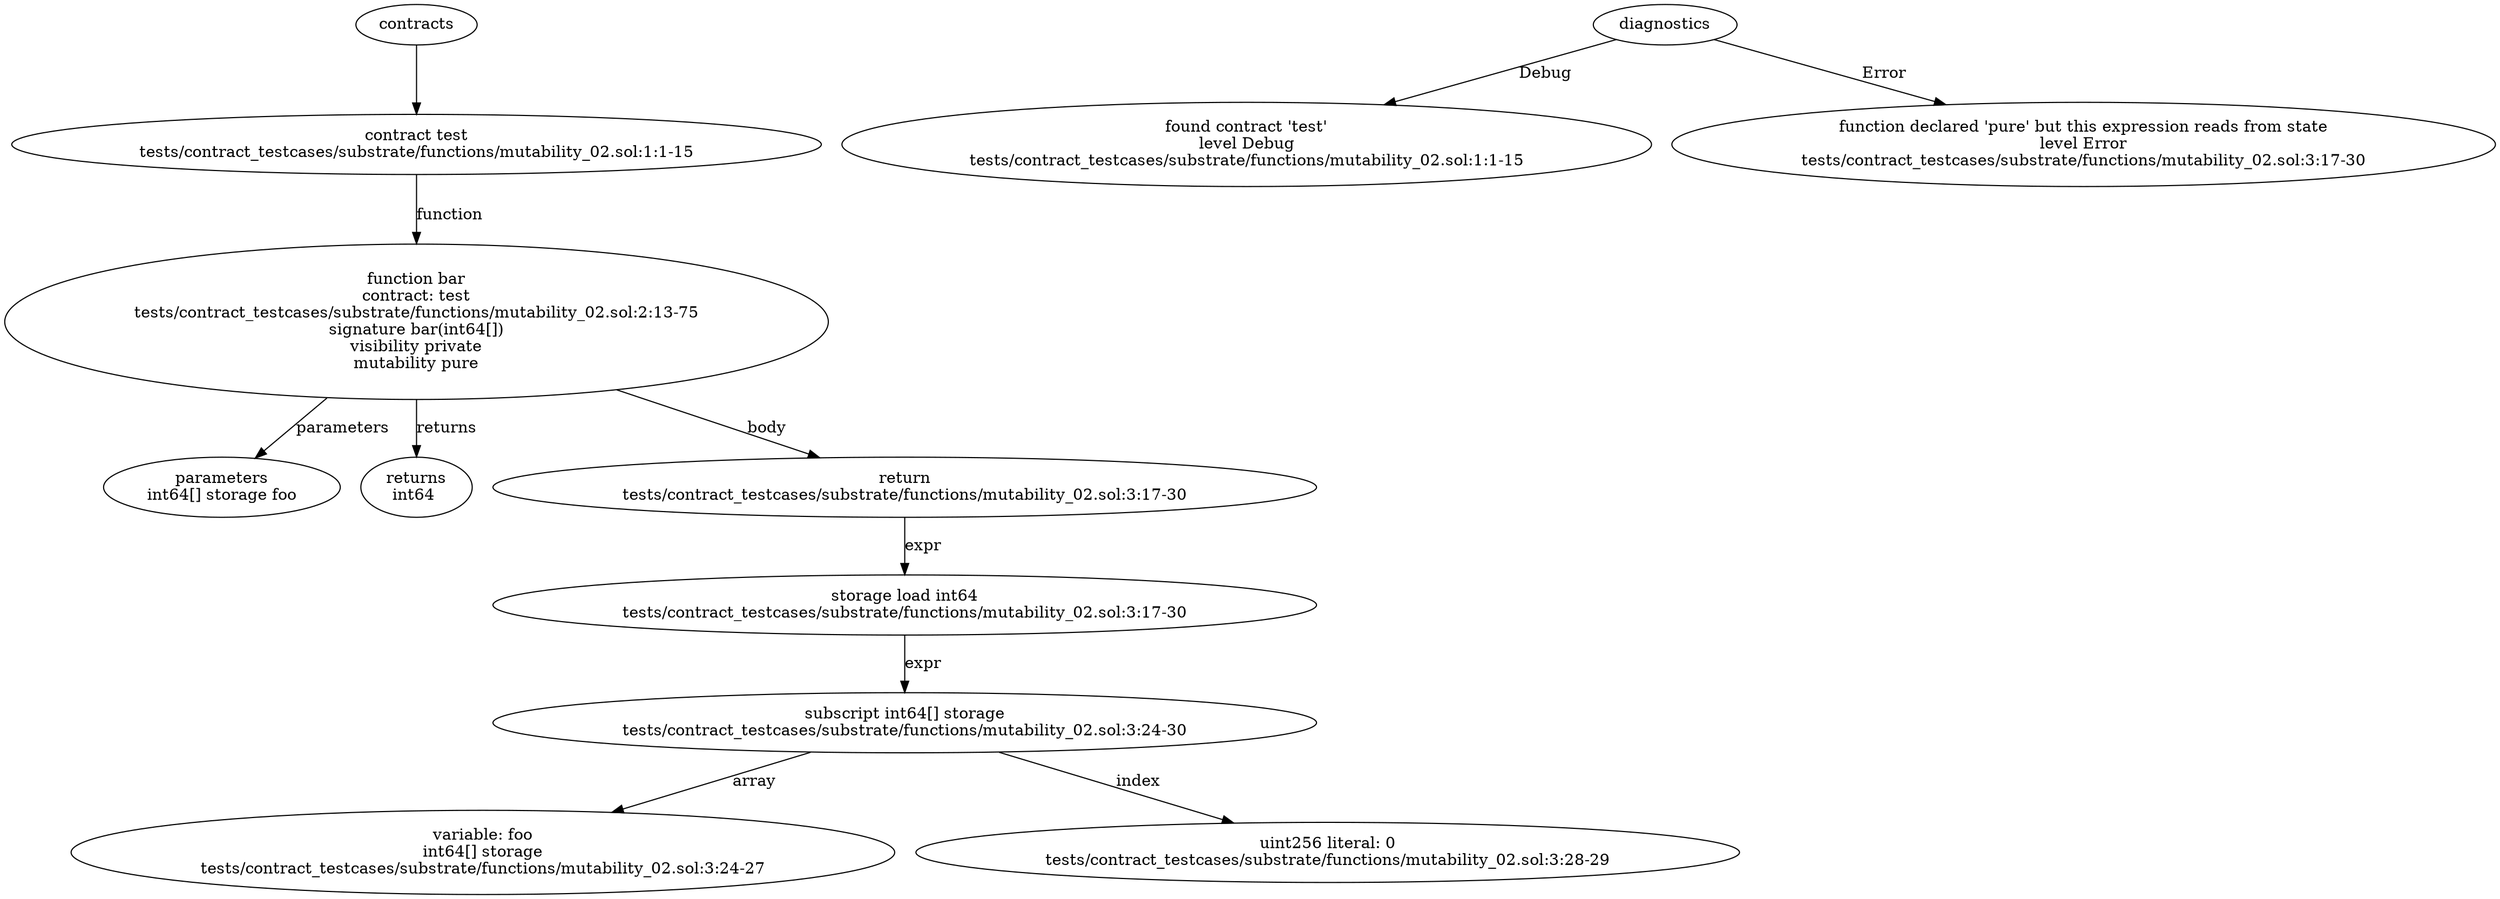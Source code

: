 strict digraph "tests/contract_testcases/substrate/functions/mutability_02.sol" {
	contract [label="contract test\ntests/contract_testcases/substrate/functions/mutability_02.sol:1:1-15"]
	bar [label="function bar\ncontract: test\ntests/contract_testcases/substrate/functions/mutability_02.sol:2:13-75\nsignature bar(int64[])\nvisibility private\nmutability pure"]
	parameters [label="parameters\nint64[] storage foo"]
	returns [label="returns\nint64 "]
	return [label="return\ntests/contract_testcases/substrate/functions/mutability_02.sol:3:17-30"]
	storage_load [label="storage load int64\ntests/contract_testcases/substrate/functions/mutability_02.sol:3:17-30"]
	subscript [label="subscript int64[] storage\ntests/contract_testcases/substrate/functions/mutability_02.sol:3:24-30"]
	variable [label="variable: foo\nint64[] storage\ntests/contract_testcases/substrate/functions/mutability_02.sol:3:24-27"]
	number_literal [label="uint256 literal: 0\ntests/contract_testcases/substrate/functions/mutability_02.sol:3:28-29"]
	diagnostic [label="found contract 'test'\nlevel Debug\ntests/contract_testcases/substrate/functions/mutability_02.sol:1:1-15"]
	diagnostic_12 [label="function declared 'pure' but this expression reads from state\nlevel Error\ntests/contract_testcases/substrate/functions/mutability_02.sol:3:17-30"]
	contracts -> contract
	contract -> bar [label="function"]
	bar -> parameters [label="parameters"]
	bar -> returns [label="returns"]
	bar -> return [label="body"]
	return -> storage_load [label="expr"]
	storage_load -> subscript [label="expr"]
	subscript -> variable [label="array"]
	subscript -> number_literal [label="index"]
	diagnostics -> diagnostic [label="Debug"]
	diagnostics -> diagnostic_12 [label="Error"]
}
